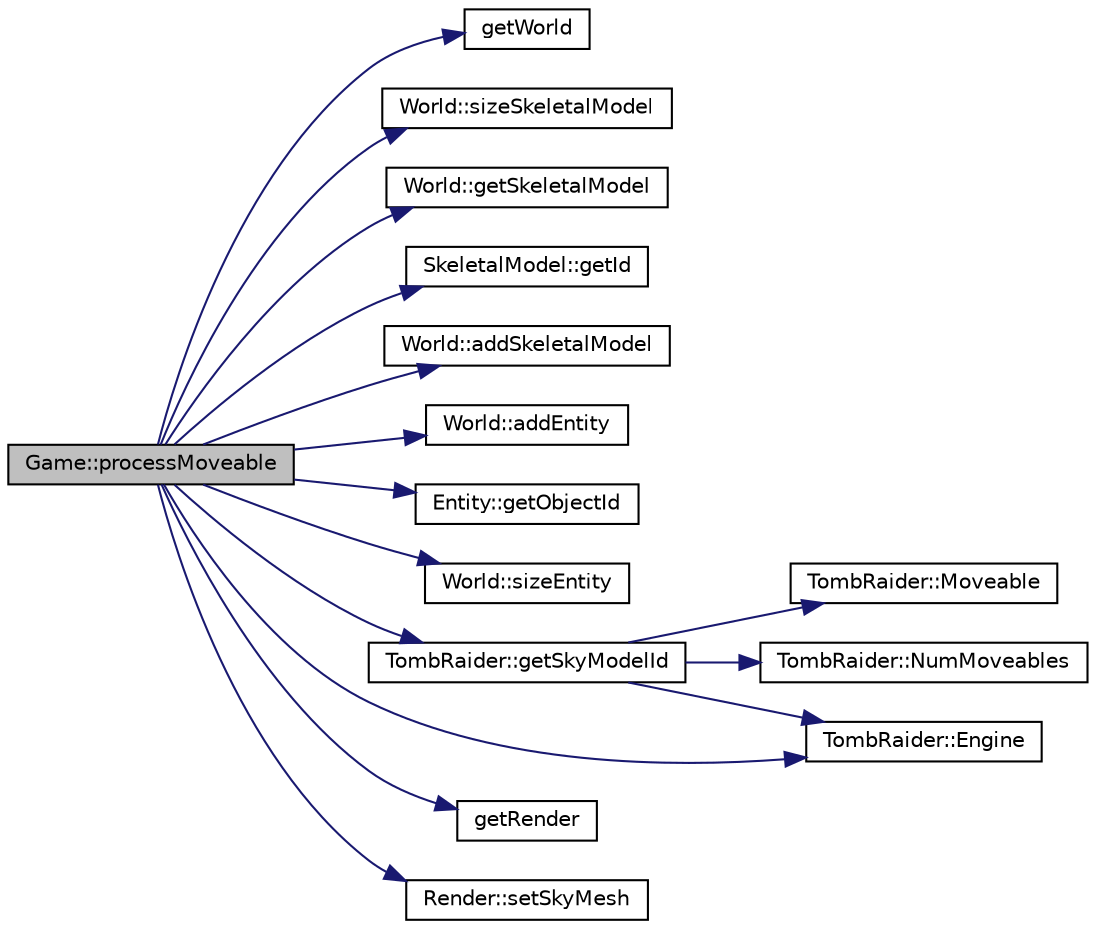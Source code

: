 digraph "Game::processMoveable"
{
 // INTERACTIVE_SVG=YES
  edge [fontname="Helvetica",fontsize="10",labelfontname="Helvetica",labelfontsize="10"];
  node [fontname="Helvetica",fontsize="10",shape=record];
  rankdir="LR";
  Node1 [label="Game::processMoveable",height=0.2,width=0.4,color="black", fillcolor="grey75", style="filled" fontcolor="black"];
  Node1 -> Node2 [color="midnightblue",fontsize="10",style="solid",fontname="Helvetica"];
  Node2 [label="getWorld",height=0.2,width=0.4,color="black", fillcolor="white", style="filled",URL="$_world_8h.html#abea1a794341f4259c16d914064e97528"];
  Node1 -> Node3 [color="midnightblue",fontsize="10",style="solid",fontname="Helvetica"];
  Node3 [label="World::sizeSkeletalModel",height=0.2,width=0.4,color="black", fillcolor="white", style="filled",URL="$class_world.html#a66f59e915f3ba3b42f905760e85d966a"];
  Node1 -> Node4 [color="midnightblue",fontsize="10",style="solid",fontname="Helvetica"];
  Node4 [label="World::getSkeletalModel",height=0.2,width=0.4,color="black", fillcolor="white", style="filled",URL="$class_world.html#ab060d007b77a8bf4b4cb3e9c0717dcaa"];
  Node1 -> Node5 [color="midnightblue",fontsize="10",style="solid",fontname="Helvetica"];
  Node5 [label="SkeletalModel::getId",height=0.2,width=0.4,color="black", fillcolor="white", style="filled",URL="$class_skeletal_model.html#aca7423be7133ee9aa4d50b115224aa0a"];
  Node1 -> Node6 [color="midnightblue",fontsize="10",style="solid",fontname="Helvetica"];
  Node6 [label="World::addSkeletalModel",height=0.2,width=0.4,color="black", fillcolor="white", style="filled",URL="$class_world.html#add8f2461e075092d9389b007a95dd0e1"];
  Node1 -> Node7 [color="midnightblue",fontsize="10",style="solid",fontname="Helvetica"];
  Node7 [label="World::addEntity",height=0.2,width=0.4,color="black", fillcolor="white", style="filled",URL="$class_world.html#aa8b92712ef3023405495482a2c65ec01"];
  Node1 -> Node8 [color="midnightblue",fontsize="10",style="solid",fontname="Helvetica"];
  Node8 [label="Entity::getObjectId",height=0.2,width=0.4,color="black", fillcolor="white", style="filled",URL="$class_entity.html#a713b481172f4a3579fee3ca1354f969c"];
  Node1 -> Node9 [color="midnightblue",fontsize="10",style="solid",fontname="Helvetica"];
  Node9 [label="World::sizeEntity",height=0.2,width=0.4,color="black", fillcolor="white", style="filled",URL="$class_world.html#a713b75527ffc2fb00fa94ccb38a6aa96"];
  Node1 -> Node10 [color="midnightblue",fontsize="10",style="solid",fontname="Helvetica"];
  Node10 [label="TombRaider::getSkyModelId",height=0.2,width=0.4,color="black", fillcolor="white", style="filled",URL="$class_tomb_raider.html#a8a4a85794c5de51f98decf07e34e962a",tooltip="Get sky mesh ID. "];
  Node10 -> Node11 [color="midnightblue",fontsize="10",style="solid",fontname="Helvetica"];
  Node11 [label="TombRaider::Moveable",height=0.2,width=0.4,color="black", fillcolor="white", style="filled",URL="$class_tomb_raider.html#ad5961d00ab45a7d92c79062a0e4fff35"];
  Node10 -> Node12 [color="midnightblue",fontsize="10",style="solid",fontname="Helvetica"];
  Node12 [label="TombRaider::Engine",height=0.2,width=0.4,color="black", fillcolor="white", style="filled",URL="$class_tomb_raider.html#aa020667e2394f5c3a8173ee0231ef0fb"];
  Node10 -> Node13 [color="midnightblue",fontsize="10",style="solid",fontname="Helvetica"];
  Node13 [label="TombRaider::NumMoveables",height=0.2,width=0.4,color="black", fillcolor="white", style="filled",URL="$class_tomb_raider.html#aeffdfa521d80639f427e3ceea395c9c3"];
  Node1 -> Node14 [color="midnightblue",fontsize="10",style="solid",fontname="Helvetica"];
  Node14 [label="getRender",height=0.2,width=0.4,color="black", fillcolor="white", style="filled",URL="$_render_8h.html#a812cfcbdabb65847ea87dfed9fafc69d"];
  Node1 -> Node15 [color="midnightblue",fontsize="10",style="solid",fontname="Helvetica"];
  Node15 [label="Render::setSkyMesh",height=0.2,width=0.4,color="black", fillcolor="white", style="filled",URL="$class_render.html#a3ff512211ab624ddfe256e2019c18427"];
  Node1 -> Node12 [color="midnightblue",fontsize="10",style="solid",fontname="Helvetica"];
}
